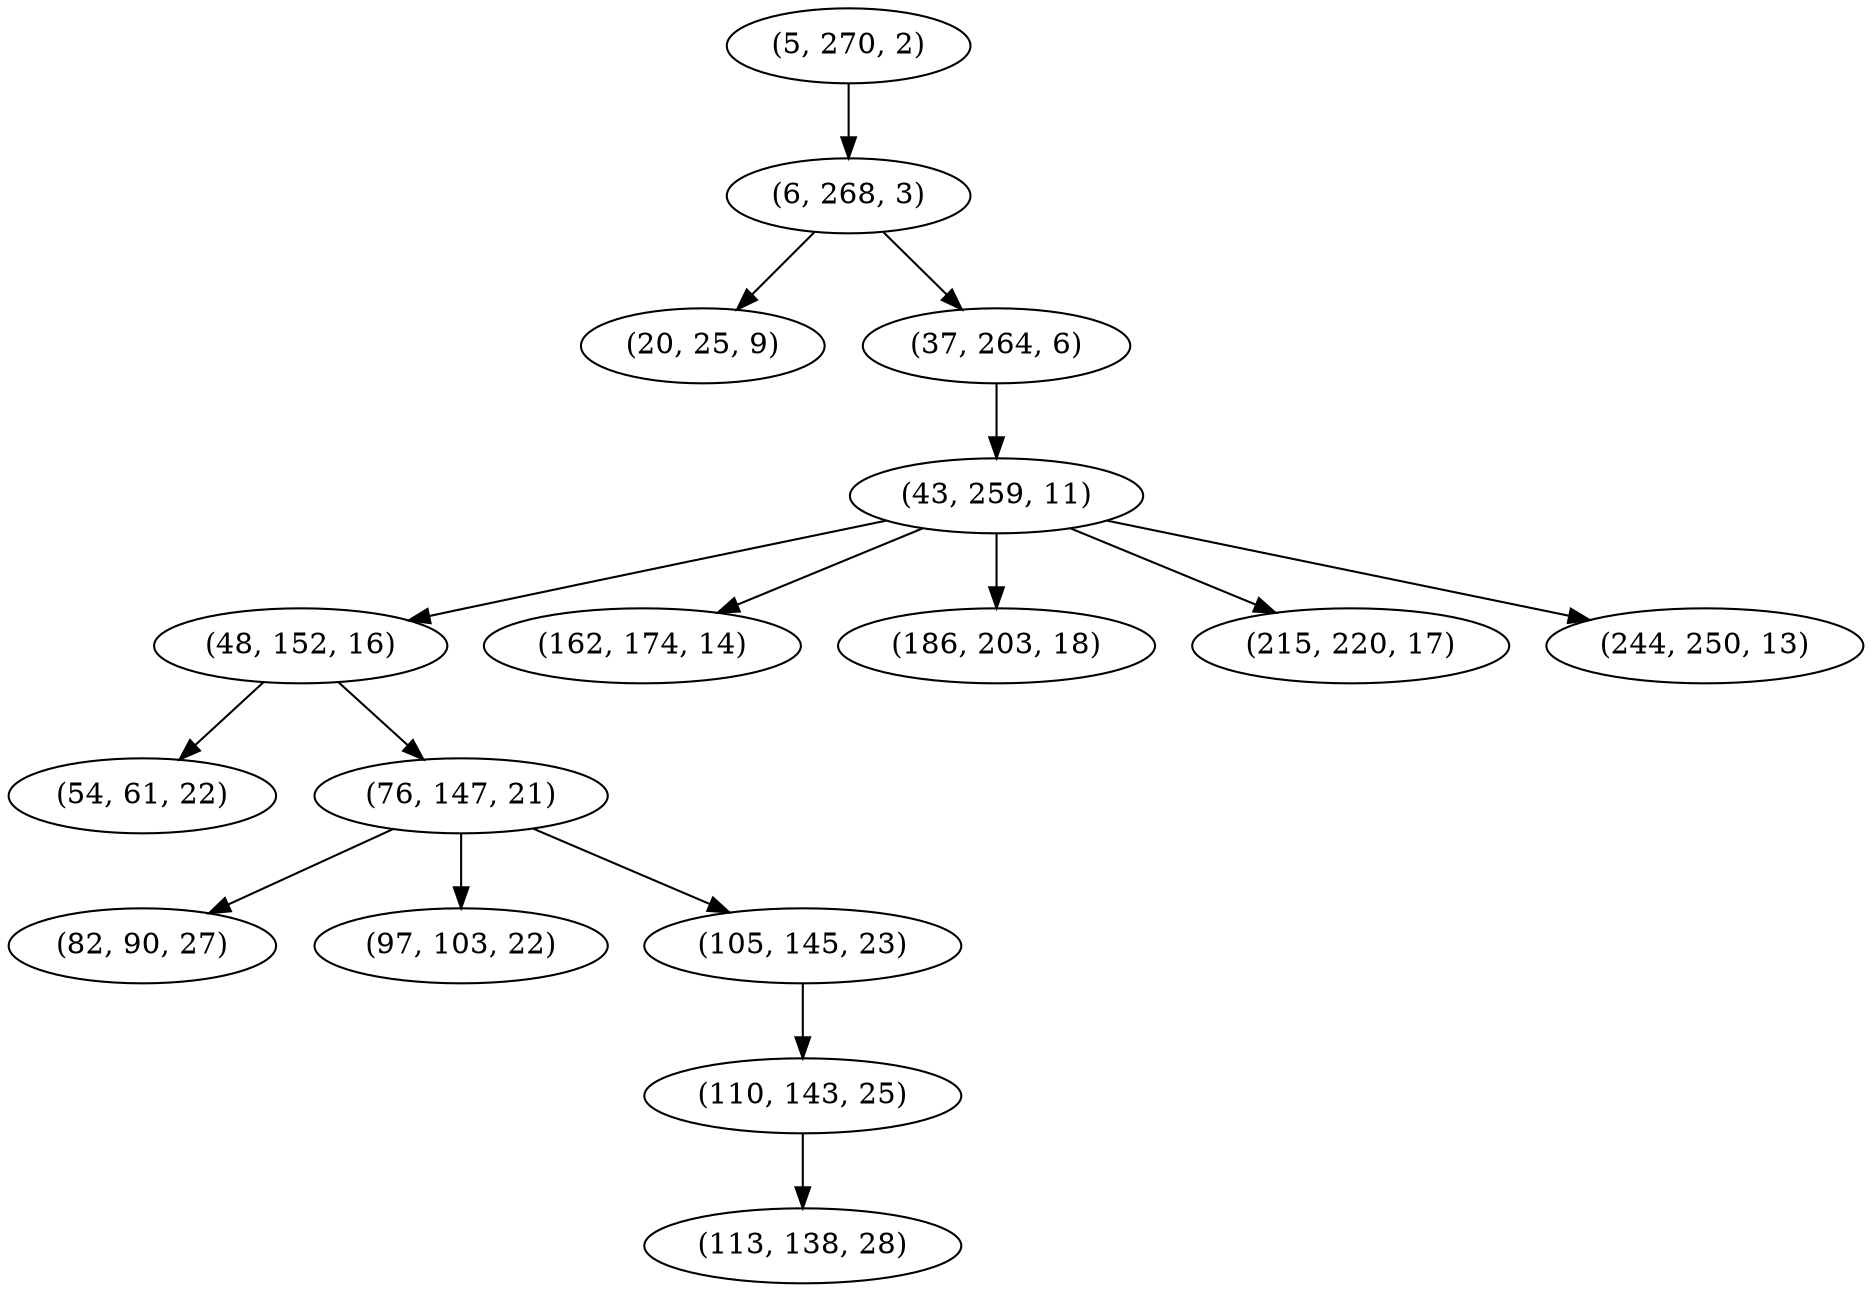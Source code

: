 digraph tree {
    "(5, 270, 2)";
    "(6, 268, 3)";
    "(20, 25, 9)";
    "(37, 264, 6)";
    "(43, 259, 11)";
    "(48, 152, 16)";
    "(54, 61, 22)";
    "(76, 147, 21)";
    "(82, 90, 27)";
    "(97, 103, 22)";
    "(105, 145, 23)";
    "(110, 143, 25)";
    "(113, 138, 28)";
    "(162, 174, 14)";
    "(186, 203, 18)";
    "(215, 220, 17)";
    "(244, 250, 13)";
    "(5, 270, 2)" -> "(6, 268, 3)";
    "(6, 268, 3)" -> "(20, 25, 9)";
    "(6, 268, 3)" -> "(37, 264, 6)";
    "(37, 264, 6)" -> "(43, 259, 11)";
    "(43, 259, 11)" -> "(48, 152, 16)";
    "(43, 259, 11)" -> "(162, 174, 14)";
    "(43, 259, 11)" -> "(186, 203, 18)";
    "(43, 259, 11)" -> "(215, 220, 17)";
    "(43, 259, 11)" -> "(244, 250, 13)";
    "(48, 152, 16)" -> "(54, 61, 22)";
    "(48, 152, 16)" -> "(76, 147, 21)";
    "(76, 147, 21)" -> "(82, 90, 27)";
    "(76, 147, 21)" -> "(97, 103, 22)";
    "(76, 147, 21)" -> "(105, 145, 23)";
    "(105, 145, 23)" -> "(110, 143, 25)";
    "(110, 143, 25)" -> "(113, 138, 28)";
}
